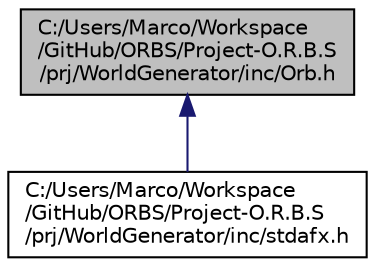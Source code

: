 digraph "C:/Users/Marco/Workspace/GitHub/ORBS/Project-O.R.B.S/prj/WorldGenerator/inc/Orb.h"
{
  edge [fontname="Helvetica",fontsize="10",labelfontname="Helvetica",labelfontsize="10"];
  node [fontname="Helvetica",fontsize="10",shape=record];
  Node1 [label="C:/Users/Marco/Workspace\l/GitHub/ORBS/Project-O.R.B.S\l/prj/WorldGenerator/inc/Orb.h",height=0.2,width=0.4,color="black", fillcolor="grey75", style="filled" fontcolor="black"];
  Node1 -> Node2 [dir="back",color="midnightblue",fontsize="10",style="solid"];
  Node2 [label="C:/Users/Marco/Workspace\l/GitHub/ORBS/Project-O.R.B.S\l/prj/WorldGenerator/inc/stdafx.h",height=0.2,width=0.4,color="black", fillcolor="white", style="filled",URL="$_world_generator_2inc_2stdafx_8h_source.html"];
}
